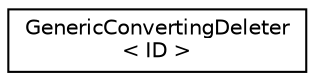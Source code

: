 digraph "Graphical Class Hierarchy"
{
  edge [fontname="Helvetica",fontsize="10",labelfontname="Helvetica",labelfontsize="10"];
  node [fontname="Helvetica",fontsize="10",shape=record];
  rankdir="LR";
  Node0 [label="GenericConvertingDeleter\l\< ID \>",height=0.2,width=0.4,color="black", fillcolor="white", style="filled",URL="$struct_generic_converting_deleter.html"];
}
